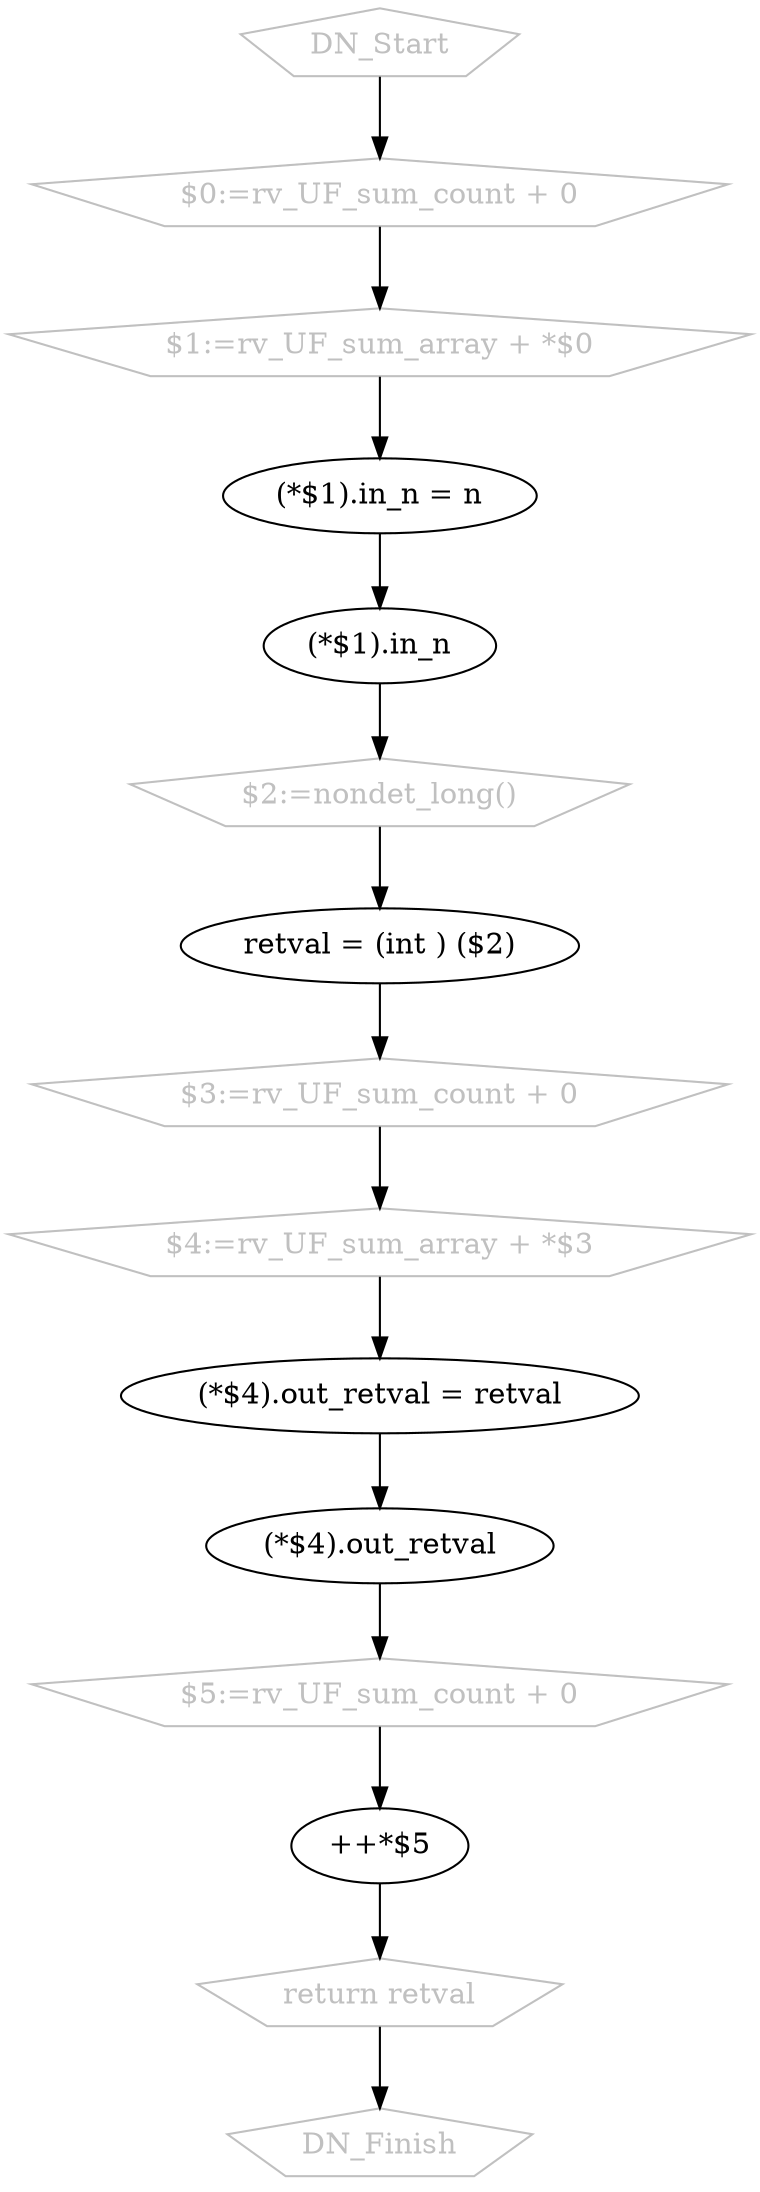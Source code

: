 digraph G{
0 [ label = "DN_Start" , fontcolor = "grey" , shape = "pentagon" , color = "grey" ];
2 [ label = "$0:=rv_UF_sum_count + 0" , fontcolor = "grey" , shape = "pentagon" , color = "grey" ];
3 [ label = "$1:=rv_UF_sum_array + *$0" , fontcolor = "grey" , shape = "pentagon" , color = "grey" ];
4 [ label = "(*$1).in_n = n" ];
5 [ label = "(*$1).in_n" ];
6 [ label = "$2:=nondet_long()" , fontcolor = "grey" , shape = "pentagon" , color = "grey" ];
7 [ label = "retval = (int ) ($2)" ];
8 [ label = "$3:=rv_UF_sum_count + 0" , fontcolor = "grey" , shape = "pentagon" , color = "grey" ];
9 [ label = "$4:=rv_UF_sum_array + *$3" , fontcolor = "grey" , shape = "pentagon" , color = "grey" ];
10 [ label = "(*$4).out_retval = retval" ];
11 [ label = "(*$4).out_retval" ];
12 [ label = "$5:=rv_UF_sum_count + 0" , fontcolor = "grey" , shape = "pentagon" , color = "grey" ];
13 [ label = "++*$5" ];
14 [ label = "return retval" , fontcolor = "grey" , shape = "pentagon" , color = "grey" ];
15 [ label = "DN_Finish" , fontcolor = "grey" , shape = "pentagon" , color = "grey" ];
0->2;
2->3;
3->4;
4->5;
5->6;
6->7;
7->8;
8->9;
9->10;
10->11;
11->12;
12->13;
13->14;
14->15;
}
